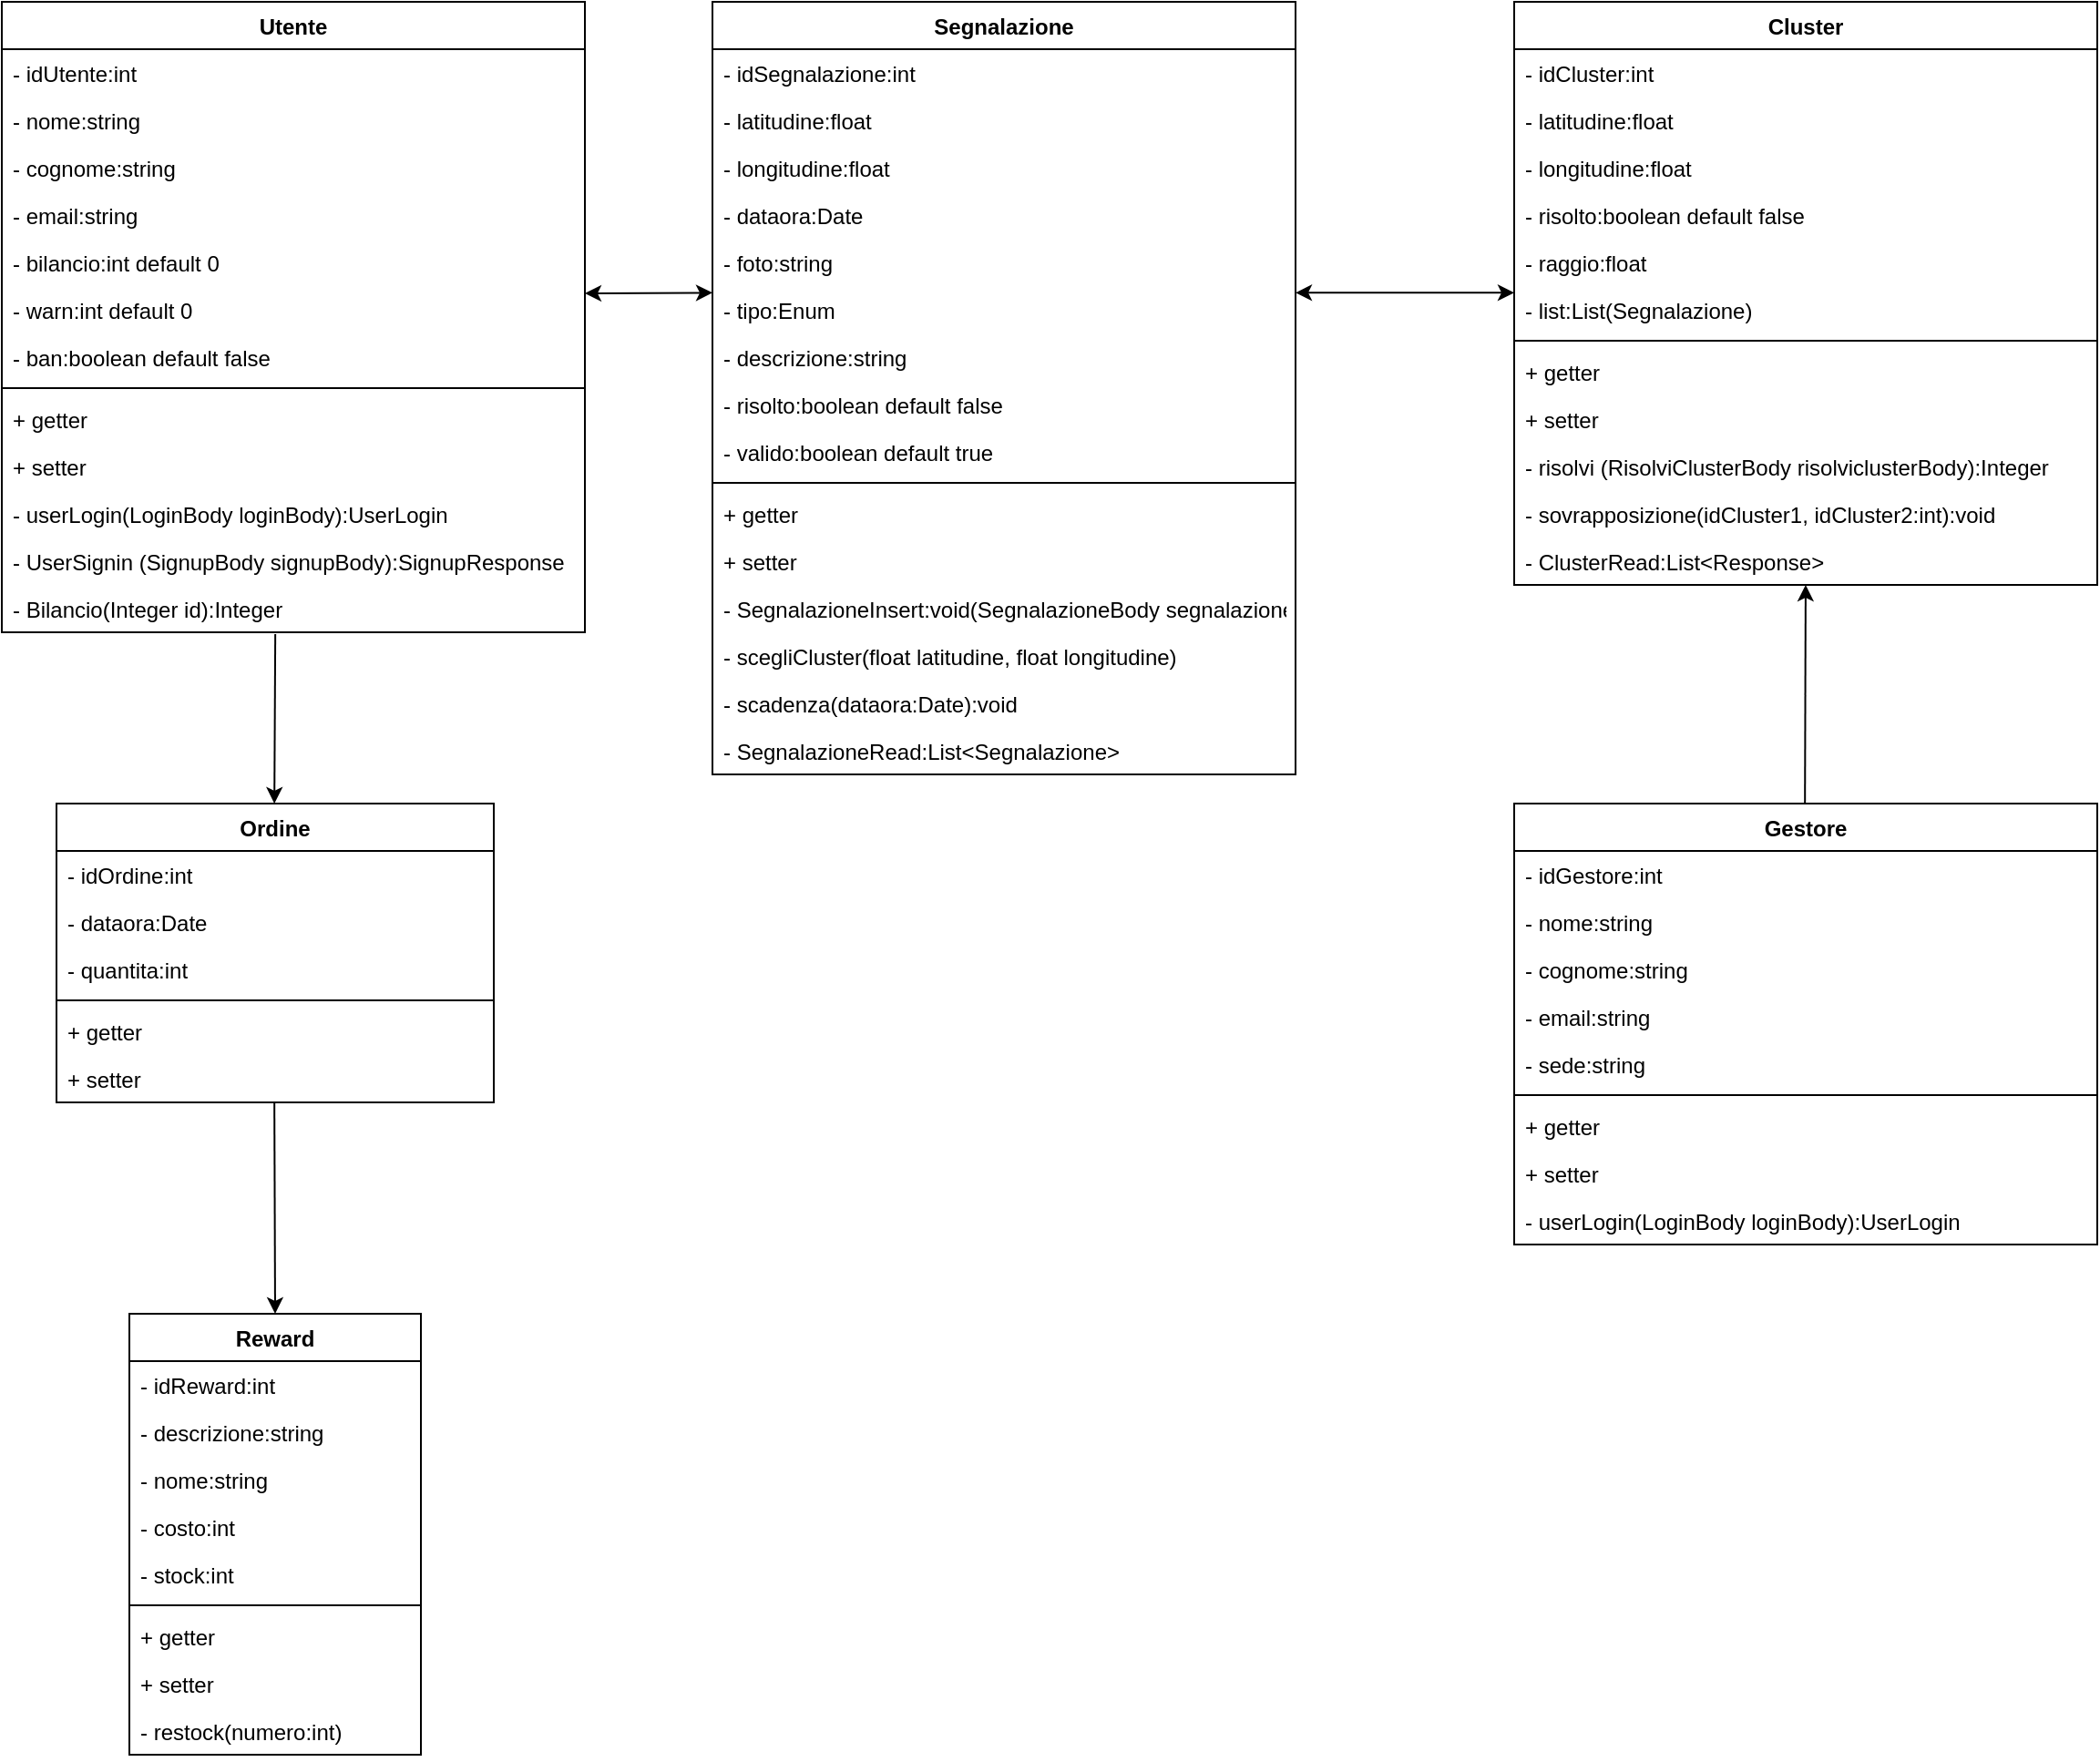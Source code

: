 <mxfile version="20.8.4" type="device"><diagram id="C5RBs43oDa-KdzZeNtuy" name="Page-1"><mxGraphModel dx="403" dy="398" grid="1" gridSize="10" guides="1" tooltips="1" connect="1" arrows="1" fold="1" page="1" pageScale="1" pageWidth="827" pageHeight="1169" math="0" shadow="0"><root><mxCell id="WIyWlLk6GJQsqaUBKTNV-0"/><mxCell id="WIyWlLk6GJQsqaUBKTNV-1" parent="WIyWlLk6GJQsqaUBKTNV-0"/><mxCell id="rt5q1emuIBhbBJHsC6m--30" value="Utente" style="swimlane;fontStyle=1;align=center;verticalAlign=top;childLayout=stackLayout;horizontal=1;startSize=26;horizontalStack=0;resizeParent=1;resizeParentMax=0;resizeLast=0;collapsible=1;marginBottom=0;" parent="WIyWlLk6GJQsqaUBKTNV-1" vertex="1"><mxGeometry x="10" y="80" width="320" height="346" as="geometry"/></mxCell><mxCell id="rt5q1emuIBhbBJHsC6m--31" value="- idUtente:int" style="text;strokeColor=none;fillColor=none;align=left;verticalAlign=top;spacingLeft=4;spacingRight=4;overflow=hidden;rotatable=0;points=[[0,0.5],[1,0.5]];portConstraint=eastwest;" parent="rt5q1emuIBhbBJHsC6m--30" vertex="1"><mxGeometry y="26" width="320" height="26" as="geometry"/></mxCell><mxCell id="rt5q1emuIBhbBJHsC6m--34" value="- nome:string" style="text;strokeColor=none;fillColor=none;align=left;verticalAlign=top;spacingLeft=4;spacingRight=4;overflow=hidden;rotatable=0;points=[[0,0.5],[1,0.5]];portConstraint=eastwest;" parent="rt5q1emuIBhbBJHsC6m--30" vertex="1"><mxGeometry y="52" width="320" height="26" as="geometry"/></mxCell><mxCell id="rt5q1emuIBhbBJHsC6m--35" value="- cognome:string" style="text;strokeColor=none;fillColor=none;align=left;verticalAlign=top;spacingLeft=4;spacingRight=4;overflow=hidden;rotatable=0;points=[[0,0.5],[1,0.5]];portConstraint=eastwest;" parent="rt5q1emuIBhbBJHsC6m--30" vertex="1"><mxGeometry y="78" width="320" height="26" as="geometry"/></mxCell><mxCell id="rt5q1emuIBhbBJHsC6m--36" value="- email:string" style="text;strokeColor=none;fillColor=none;align=left;verticalAlign=top;spacingLeft=4;spacingRight=4;overflow=hidden;rotatable=0;points=[[0,0.5],[1,0.5]];portConstraint=eastwest;" parent="rt5q1emuIBhbBJHsC6m--30" vertex="1"><mxGeometry y="104" width="320" height="26" as="geometry"/></mxCell><mxCell id="rt5q1emuIBhbBJHsC6m--38" value="- bilancio:int default 0" style="text;strokeColor=none;fillColor=none;align=left;verticalAlign=top;spacingLeft=4;spacingRight=4;overflow=hidden;rotatable=0;points=[[0,0.5],[1,0.5]];portConstraint=eastwest;" parent="rt5q1emuIBhbBJHsC6m--30" vertex="1"><mxGeometry y="130" width="320" height="26" as="geometry"/></mxCell><mxCell id="rt5q1emuIBhbBJHsC6m--37" value="- warn:int default 0" style="text;strokeColor=none;fillColor=none;align=left;verticalAlign=top;spacingLeft=4;spacingRight=4;overflow=hidden;rotatable=0;points=[[0,0.5],[1,0.5]];portConstraint=eastwest;" parent="rt5q1emuIBhbBJHsC6m--30" vertex="1"><mxGeometry y="156" width="320" height="26" as="geometry"/></mxCell><mxCell id="rt5q1emuIBhbBJHsC6m--39" value="- ban:boolean default false" style="text;strokeColor=none;fillColor=none;align=left;verticalAlign=top;spacingLeft=4;spacingRight=4;overflow=hidden;rotatable=0;points=[[0,0.5],[1,0.5]];portConstraint=eastwest;" parent="rt5q1emuIBhbBJHsC6m--30" vertex="1"><mxGeometry y="182" width="320" height="26" as="geometry"/></mxCell><mxCell id="rt5q1emuIBhbBJHsC6m--32" value="" style="line;strokeWidth=1;fillColor=none;align=left;verticalAlign=middle;spacingTop=-1;spacingLeft=3;spacingRight=3;rotatable=0;labelPosition=right;points=[];portConstraint=eastwest;strokeColor=inherit;" parent="rt5q1emuIBhbBJHsC6m--30" vertex="1"><mxGeometry y="208" width="320" height="8" as="geometry"/></mxCell><mxCell id="rt5q1emuIBhbBJHsC6m--33" value="+ getter" style="text;strokeColor=none;fillColor=none;align=left;verticalAlign=top;spacingLeft=4;spacingRight=4;overflow=hidden;rotatable=0;points=[[0,0.5],[1,0.5]];portConstraint=eastwest;" parent="rt5q1emuIBhbBJHsC6m--30" vertex="1"><mxGeometry y="216" width="320" height="26" as="geometry"/></mxCell><mxCell id="rt5q1emuIBhbBJHsC6m--40" value="+ setter&#10;" style="text;strokeColor=none;fillColor=none;align=left;verticalAlign=top;spacingLeft=4;spacingRight=4;overflow=hidden;rotatable=0;points=[[0,0.5],[1,0.5]];portConstraint=eastwest;" parent="rt5q1emuIBhbBJHsC6m--30" vertex="1"><mxGeometry y="242" width="320" height="26" as="geometry"/></mxCell><mxCell id="rt5q1emuIBhbBJHsC6m--41" value="- userLogin(LoginBody loginBody):UserLogin" style="text;strokeColor=none;fillColor=none;align=left;verticalAlign=top;spacingLeft=4;spacingRight=4;overflow=hidden;rotatable=0;points=[[0,0.5],[1,0.5]];portConstraint=eastwest;" parent="rt5q1emuIBhbBJHsC6m--30" vertex="1"><mxGeometry y="268" width="320" height="26" as="geometry"/></mxCell><mxCell id="rt5q1emuIBhbBJHsC6m--42" value="- UserSignin (SignupBody signupBody):SignupResponse" style="text;strokeColor=none;fillColor=none;align=left;verticalAlign=top;spacingLeft=4;spacingRight=4;overflow=hidden;rotatable=0;points=[[0,0.5],[1,0.5]];portConstraint=eastwest;" parent="rt5q1emuIBhbBJHsC6m--30" vertex="1"><mxGeometry y="294" width="320" height="26" as="geometry"/></mxCell><mxCell id="9zQUzdygY01YEy_1_ah1-3" value="- Bilancio(Integer id):Integer" style="text;strokeColor=none;fillColor=none;align=left;verticalAlign=top;spacingLeft=4;spacingRight=4;overflow=hidden;rotatable=0;points=[[0,0.5],[1,0.5]];portConstraint=eastwest;" vertex="1" parent="rt5q1emuIBhbBJHsC6m--30"><mxGeometry y="320" width="320" height="26" as="geometry"/></mxCell><mxCell id="rt5q1emuIBhbBJHsC6m--43" value="Segnalazione" style="swimlane;fontStyle=1;align=center;verticalAlign=top;childLayout=stackLayout;horizontal=1;startSize=26;horizontalStack=0;resizeParent=1;resizeParentMax=0;resizeLast=0;collapsible=1;marginBottom=0;" parent="WIyWlLk6GJQsqaUBKTNV-1" vertex="1"><mxGeometry x="400" y="80" width="320" height="424" as="geometry"/></mxCell><mxCell id="rt5q1emuIBhbBJHsC6m--44" value="- idSegnalazione:int" style="text;strokeColor=none;fillColor=none;align=left;verticalAlign=top;spacingLeft=4;spacingRight=4;overflow=hidden;rotatable=0;points=[[0,0.5],[1,0.5]];portConstraint=eastwest;" parent="rt5q1emuIBhbBJHsC6m--43" vertex="1"><mxGeometry y="26" width="320" height="26" as="geometry"/></mxCell><mxCell id="rt5q1emuIBhbBJHsC6m--54" value="- latitudine:float" style="text;strokeColor=none;fillColor=none;align=left;verticalAlign=top;spacingLeft=4;spacingRight=4;overflow=hidden;rotatable=0;points=[[0,0.5],[1,0.5]];portConstraint=eastwest;" parent="rt5q1emuIBhbBJHsC6m--43" vertex="1"><mxGeometry y="52" width="320" height="26" as="geometry"/></mxCell><mxCell id="9zQUzdygY01YEy_1_ah1-0" value="- longitudine:float" style="text;strokeColor=none;fillColor=none;align=left;verticalAlign=top;spacingLeft=4;spacingRight=4;overflow=hidden;rotatable=0;points=[[0,0.5],[1,0.5]];portConstraint=eastwest;" vertex="1" parent="rt5q1emuIBhbBJHsC6m--43"><mxGeometry y="78" width="320" height="26" as="geometry"/></mxCell><mxCell id="rt5q1emuIBhbBJHsC6m--57" value="- dataora:Date" style="text;strokeColor=none;fillColor=none;align=left;verticalAlign=top;spacingLeft=4;spacingRight=4;overflow=hidden;rotatable=0;points=[[0,0.5],[1,0.5]];portConstraint=eastwest;" parent="rt5q1emuIBhbBJHsC6m--43" vertex="1"><mxGeometry y="104" width="320" height="26" as="geometry"/></mxCell><mxCell id="rt5q1emuIBhbBJHsC6m--53" value="- foto:string" style="text;strokeColor=none;fillColor=none;align=left;verticalAlign=top;spacingLeft=4;spacingRight=4;overflow=hidden;rotatable=0;points=[[0,0.5],[1,0.5]];portConstraint=eastwest;" parent="rt5q1emuIBhbBJHsC6m--43" vertex="1"><mxGeometry y="130" width="320" height="26" as="geometry"/></mxCell><mxCell id="rt5q1emuIBhbBJHsC6m--56" value="- tipo:Enum" style="text;strokeColor=none;fillColor=none;align=left;verticalAlign=top;spacingLeft=4;spacingRight=4;overflow=hidden;rotatable=0;points=[[0,0.5],[1,0.5]];portConstraint=eastwest;" parent="rt5q1emuIBhbBJHsC6m--43" vertex="1"><mxGeometry y="156" width="320" height="26" as="geometry"/></mxCell><mxCell id="rt5q1emuIBhbBJHsC6m--55" value="- descrizione:string" style="text;strokeColor=none;fillColor=none;align=left;verticalAlign=top;spacingLeft=4;spacingRight=4;overflow=hidden;rotatable=0;points=[[0,0.5],[1,0.5]];portConstraint=eastwest;" parent="rt5q1emuIBhbBJHsC6m--43" vertex="1"><mxGeometry y="182" width="320" height="26" as="geometry"/></mxCell><mxCell id="rt5q1emuIBhbBJHsC6m--496" value="- risolto:boolean default false" style="text;strokeColor=none;fillColor=none;align=left;verticalAlign=top;spacingLeft=4;spacingRight=4;overflow=hidden;rotatable=0;points=[[0,0.5],[1,0.5]];portConstraint=eastwest;" parent="rt5q1emuIBhbBJHsC6m--43" vertex="1"><mxGeometry y="208" width="320" height="26" as="geometry"/></mxCell><mxCell id="rt5q1emuIBhbBJHsC6m--499" value="- valido:boolean default true" style="text;strokeColor=none;fillColor=none;align=left;verticalAlign=top;spacingLeft=4;spacingRight=4;overflow=hidden;rotatable=0;points=[[0,0.5],[1,0.5]];portConstraint=eastwest;" parent="rt5q1emuIBhbBJHsC6m--43" vertex="1"><mxGeometry y="234" width="320" height="26" as="geometry"/></mxCell><mxCell id="rt5q1emuIBhbBJHsC6m--45" value="" style="line;strokeWidth=1;fillColor=none;align=left;verticalAlign=middle;spacingTop=-1;spacingLeft=3;spacingRight=3;rotatable=0;labelPosition=right;points=[];portConstraint=eastwest;strokeColor=inherit;" parent="rt5q1emuIBhbBJHsC6m--43" vertex="1"><mxGeometry y="260" width="320" height="8" as="geometry"/></mxCell><mxCell id="rt5q1emuIBhbBJHsC6m--46" value="+ getter" style="text;strokeColor=none;fillColor=none;align=left;verticalAlign=top;spacingLeft=4;spacingRight=4;overflow=hidden;rotatable=0;points=[[0,0.5],[1,0.5]];portConstraint=eastwest;" parent="rt5q1emuIBhbBJHsC6m--43" vertex="1"><mxGeometry y="268" width="320" height="26" as="geometry"/></mxCell><mxCell id="rt5q1emuIBhbBJHsC6m--61" value="+ setter" style="text;strokeColor=none;fillColor=none;align=left;verticalAlign=top;spacingLeft=4;spacingRight=4;overflow=hidden;rotatable=0;points=[[0,0.5],[1,0.5]];portConstraint=eastwest;" parent="rt5q1emuIBhbBJHsC6m--43" vertex="1"><mxGeometry y="294" width="320" height="26" as="geometry"/></mxCell><mxCell id="rt5q1emuIBhbBJHsC6m--62" value="- SegnalazioneInsert:void(SegnalazioneBody segnalazionebody)" style="text;strokeColor=none;fillColor=none;align=left;verticalAlign=top;spacingLeft=4;spacingRight=4;overflow=hidden;rotatable=0;points=[[0,0.5],[1,0.5]];portConstraint=eastwest;" parent="rt5q1emuIBhbBJHsC6m--43" vertex="1"><mxGeometry y="320" width="320" height="26" as="geometry"/></mxCell><mxCell id="rt5q1emuIBhbBJHsC6m--64" value="- scegliCluster(float latitudine, float longitudine)" style="text;strokeColor=none;fillColor=none;align=left;verticalAlign=top;spacingLeft=4;spacingRight=4;overflow=hidden;rotatable=0;points=[[0,0.5],[1,0.5]];portConstraint=eastwest;" parent="rt5q1emuIBhbBJHsC6m--43" vertex="1"><mxGeometry y="346" width="320" height="26" as="geometry"/></mxCell><mxCell id="rt5q1emuIBhbBJHsC6m--65" value="- scadenza(dataora:Date):void" style="text;strokeColor=none;fillColor=none;align=left;verticalAlign=top;spacingLeft=4;spacingRight=4;overflow=hidden;rotatable=0;points=[[0,0.5],[1,0.5]];portConstraint=eastwest;" parent="rt5q1emuIBhbBJHsC6m--43" vertex="1"><mxGeometry y="372" width="320" height="26" as="geometry"/></mxCell><mxCell id="9zQUzdygY01YEy_1_ah1-2" value="- SegnalazioneRead:List&lt;Segnalazione&gt;" style="text;strokeColor=none;fillColor=none;align=left;verticalAlign=top;spacingLeft=4;spacingRight=4;overflow=hidden;rotatable=0;points=[[0,0.5],[1,0.5]];portConstraint=eastwest;" vertex="1" parent="rt5q1emuIBhbBJHsC6m--43"><mxGeometry y="398" width="320" height="26" as="geometry"/></mxCell><mxCell id="rt5q1emuIBhbBJHsC6m--449" value="Cluster" style="swimlane;fontStyle=1;align=center;verticalAlign=top;childLayout=stackLayout;horizontal=1;startSize=26;horizontalStack=0;resizeParent=1;resizeParentMax=0;resizeLast=0;collapsible=1;marginBottom=0;" parent="WIyWlLk6GJQsqaUBKTNV-1" vertex="1"><mxGeometry x="840" y="80" width="320" height="320" as="geometry"/></mxCell><mxCell id="rt5q1emuIBhbBJHsC6m--450" value="- idCluster:int" style="text;strokeColor=none;fillColor=none;align=left;verticalAlign=top;spacingLeft=4;spacingRight=4;overflow=hidden;rotatable=0;points=[[0,0.5],[1,0.5]];portConstraint=eastwest;" parent="rt5q1emuIBhbBJHsC6m--449" vertex="1"><mxGeometry y="26" width="320" height="26" as="geometry"/></mxCell><mxCell id="rt5q1emuIBhbBJHsC6m--453" value="- latitudine:float" style="text;strokeColor=none;fillColor=none;align=left;verticalAlign=top;spacingLeft=4;spacingRight=4;overflow=hidden;rotatable=0;points=[[0,0.5],[1,0.5]];portConstraint=eastwest;" parent="rt5q1emuIBhbBJHsC6m--449" vertex="1"><mxGeometry y="52" width="320" height="26" as="geometry"/></mxCell><mxCell id="9zQUzdygY01YEy_1_ah1-1" value="- longitudine:float" style="text;strokeColor=none;fillColor=none;align=left;verticalAlign=top;spacingLeft=4;spacingRight=4;overflow=hidden;rotatable=0;points=[[0,0.5],[1,0.5]];portConstraint=eastwest;" vertex="1" parent="rt5q1emuIBhbBJHsC6m--449"><mxGeometry y="78" width="320" height="26" as="geometry"/></mxCell><mxCell id="rt5q1emuIBhbBJHsC6m--454" value="- risolto:boolean default false" style="text;strokeColor=none;fillColor=none;align=left;verticalAlign=top;spacingLeft=4;spacingRight=4;overflow=hidden;rotatable=0;points=[[0,0.5],[1,0.5]];portConstraint=eastwest;" parent="rt5q1emuIBhbBJHsC6m--449" vertex="1"><mxGeometry y="104" width="320" height="26" as="geometry"/></mxCell><mxCell id="rt5q1emuIBhbBJHsC6m--455" value="- raggio:float" style="text;strokeColor=none;fillColor=none;align=left;verticalAlign=top;spacingLeft=4;spacingRight=4;overflow=hidden;rotatable=0;points=[[0,0.5],[1,0.5]];portConstraint=eastwest;" parent="rt5q1emuIBhbBJHsC6m--449" vertex="1"><mxGeometry y="130" width="320" height="26" as="geometry"/></mxCell><mxCell id="rt5q1emuIBhbBJHsC6m--460" value="- list:List(Segnalazione)" style="text;strokeColor=none;fillColor=none;align=left;verticalAlign=top;spacingLeft=4;spacingRight=4;overflow=hidden;rotatable=0;points=[[0,0.5],[1,0.5]];portConstraint=eastwest;" parent="rt5q1emuIBhbBJHsC6m--449" vertex="1"><mxGeometry y="156" width="320" height="26" as="geometry"/></mxCell><mxCell id="rt5q1emuIBhbBJHsC6m--451" value="" style="line;strokeWidth=1;fillColor=none;align=left;verticalAlign=middle;spacingTop=-1;spacingLeft=3;spacingRight=3;rotatable=0;labelPosition=right;points=[];portConstraint=eastwest;strokeColor=inherit;" parent="rt5q1emuIBhbBJHsC6m--449" vertex="1"><mxGeometry y="182" width="320" height="8" as="geometry"/></mxCell><mxCell id="rt5q1emuIBhbBJHsC6m--452" value="+ getter" style="text;strokeColor=none;fillColor=none;align=left;verticalAlign=top;spacingLeft=4;spacingRight=4;overflow=hidden;rotatable=0;points=[[0,0.5],[1,0.5]];portConstraint=eastwest;" parent="rt5q1emuIBhbBJHsC6m--449" vertex="1"><mxGeometry y="190" width="320" height="26" as="geometry"/></mxCell><mxCell id="rt5q1emuIBhbBJHsC6m--457" value="+ setter" style="text;strokeColor=none;fillColor=none;align=left;verticalAlign=top;spacingLeft=4;spacingRight=4;overflow=hidden;rotatable=0;points=[[0,0.5],[1,0.5]];portConstraint=eastwest;" parent="rt5q1emuIBhbBJHsC6m--449" vertex="1"><mxGeometry y="216" width="320" height="26" as="geometry"/></mxCell><mxCell id="rt5q1emuIBhbBJHsC6m--461" value="- risolvi (RisolviClusterBody risolviclusterBody):Integer " style="text;strokeColor=none;fillColor=none;align=left;verticalAlign=top;spacingLeft=4;spacingRight=4;overflow=hidden;rotatable=0;points=[[0,0.5],[1,0.5]];portConstraint=eastwest;" parent="rt5q1emuIBhbBJHsC6m--449" vertex="1"><mxGeometry y="242" width="320" height="26" as="geometry"/></mxCell><mxCell id="rt5q1emuIBhbBJHsC6m--458" value="- sovrapposizione(idCluster1, idCluster2:int):void" style="text;strokeColor=none;fillColor=none;align=left;verticalAlign=top;spacingLeft=4;spacingRight=4;overflow=hidden;rotatable=0;points=[[0,0.5],[1,0.5]];portConstraint=eastwest;" parent="rt5q1emuIBhbBJHsC6m--449" vertex="1"><mxGeometry y="268" width="320" height="26" as="geometry"/></mxCell><mxCell id="rt5q1emuIBhbBJHsC6m--459" value="- ClusterRead:List&lt;Response&gt; " style="text;strokeColor=none;fillColor=none;align=left;verticalAlign=top;spacingLeft=4;spacingRight=4;overflow=hidden;rotatable=0;points=[[0,0.5],[1,0.5]];portConstraint=eastwest;" parent="rt5q1emuIBhbBJHsC6m--449" vertex="1"><mxGeometry y="294" width="320" height="26" as="geometry"/></mxCell><mxCell id="rt5q1emuIBhbBJHsC6m--462" value="Gestore" style="swimlane;fontStyle=1;align=center;verticalAlign=top;childLayout=stackLayout;horizontal=1;startSize=26;horizontalStack=0;resizeParent=1;resizeParentMax=0;resizeLast=0;collapsible=1;marginBottom=0;" parent="WIyWlLk6GJQsqaUBKTNV-1" vertex="1"><mxGeometry x="840" y="520" width="320" height="242" as="geometry"/></mxCell><mxCell id="rt5q1emuIBhbBJHsC6m--463" value="- idGestore:int" style="text;strokeColor=none;fillColor=none;align=left;verticalAlign=top;spacingLeft=4;spacingRight=4;overflow=hidden;rotatable=0;points=[[0,0.5],[1,0.5]];portConstraint=eastwest;" parent="rt5q1emuIBhbBJHsC6m--462" vertex="1"><mxGeometry y="26" width="320" height="26" as="geometry"/></mxCell><mxCell id="rt5q1emuIBhbBJHsC6m--466" value="- nome:string" style="text;strokeColor=none;fillColor=none;align=left;verticalAlign=top;spacingLeft=4;spacingRight=4;overflow=hidden;rotatable=0;points=[[0,0.5],[1,0.5]];portConstraint=eastwest;" parent="rt5q1emuIBhbBJHsC6m--462" vertex="1"><mxGeometry y="52" width="320" height="26" as="geometry"/></mxCell><mxCell id="rt5q1emuIBhbBJHsC6m--467" value="- cognome:string" style="text;strokeColor=none;fillColor=none;align=left;verticalAlign=top;spacingLeft=4;spacingRight=4;overflow=hidden;rotatable=0;points=[[0,0.5],[1,0.5]];portConstraint=eastwest;" parent="rt5q1emuIBhbBJHsC6m--462" vertex="1"><mxGeometry y="78" width="320" height="26" as="geometry"/></mxCell><mxCell id="rt5q1emuIBhbBJHsC6m--468" value="- email:string" style="text;strokeColor=none;fillColor=none;align=left;verticalAlign=top;spacingLeft=4;spacingRight=4;overflow=hidden;rotatable=0;points=[[0,0.5],[1,0.5]];portConstraint=eastwest;" parent="rt5q1emuIBhbBJHsC6m--462" vertex="1"><mxGeometry y="104" width="320" height="26" as="geometry"/></mxCell><mxCell id="rt5q1emuIBhbBJHsC6m--469" value="- sede:string" style="text;strokeColor=none;fillColor=none;align=left;verticalAlign=top;spacingLeft=4;spacingRight=4;overflow=hidden;rotatable=0;points=[[0,0.5],[1,0.5]];portConstraint=eastwest;" parent="rt5q1emuIBhbBJHsC6m--462" vertex="1"><mxGeometry y="130" width="320" height="26" as="geometry"/></mxCell><mxCell id="rt5q1emuIBhbBJHsC6m--464" value="" style="line;strokeWidth=1;fillColor=none;align=left;verticalAlign=middle;spacingTop=-1;spacingLeft=3;spacingRight=3;rotatable=0;labelPosition=right;points=[];portConstraint=eastwest;strokeColor=inherit;" parent="rt5q1emuIBhbBJHsC6m--462" vertex="1"><mxGeometry y="156" width="320" height="8" as="geometry"/></mxCell><mxCell id="rt5q1emuIBhbBJHsC6m--465" value="+ getter" style="text;strokeColor=none;fillColor=none;align=left;verticalAlign=top;spacingLeft=4;spacingRight=4;overflow=hidden;rotatable=0;points=[[0,0.5],[1,0.5]];portConstraint=eastwest;" parent="rt5q1emuIBhbBJHsC6m--462" vertex="1"><mxGeometry y="164" width="320" height="26" as="geometry"/></mxCell><mxCell id="rt5q1emuIBhbBJHsC6m--470" value="+ setter" style="text;strokeColor=none;fillColor=none;align=left;verticalAlign=top;spacingLeft=4;spacingRight=4;overflow=hidden;rotatable=0;points=[[0,0.5],[1,0.5]];portConstraint=eastwest;" parent="rt5q1emuIBhbBJHsC6m--462" vertex="1"><mxGeometry y="190" width="320" height="26" as="geometry"/></mxCell><mxCell id="rt5q1emuIBhbBJHsC6m--471" value="- userLogin(LoginBody loginBody):UserLogin" style="text;strokeColor=none;fillColor=none;align=left;verticalAlign=top;spacingLeft=4;spacingRight=4;overflow=hidden;rotatable=0;points=[[0,0.5],[1,0.5]];portConstraint=eastwest;" parent="rt5q1emuIBhbBJHsC6m--462" vertex="1"><mxGeometry y="216" width="320" height="26" as="geometry"/></mxCell><mxCell id="rt5q1emuIBhbBJHsC6m--472" value="Ordine" style="swimlane;fontStyle=1;align=center;verticalAlign=top;childLayout=stackLayout;horizontal=1;startSize=26;horizontalStack=0;resizeParent=1;resizeParentMax=0;resizeLast=0;collapsible=1;marginBottom=0;" parent="WIyWlLk6GJQsqaUBKTNV-1" vertex="1"><mxGeometry x="40" y="520" width="240" height="164" as="geometry"/></mxCell><mxCell id="rt5q1emuIBhbBJHsC6m--476" value="- idOrdine:int" style="text;strokeColor=none;fillColor=none;align=left;verticalAlign=top;spacingLeft=4;spacingRight=4;overflow=hidden;rotatable=0;points=[[0,0.5],[1,0.5]];portConstraint=eastwest;" parent="rt5q1emuIBhbBJHsC6m--472" vertex="1"><mxGeometry y="26" width="240" height="26" as="geometry"/></mxCell><mxCell id="rt5q1emuIBhbBJHsC6m--479" value="- dataora:Date" style="text;strokeColor=none;fillColor=none;align=left;verticalAlign=top;spacingLeft=4;spacingRight=4;overflow=hidden;rotatable=0;points=[[0,0.5],[1,0.5]];portConstraint=eastwest;" parent="rt5q1emuIBhbBJHsC6m--472" vertex="1"><mxGeometry y="52" width="240" height="26" as="geometry"/></mxCell><mxCell id="rt5q1emuIBhbBJHsC6m--504" value="- quantita:int" style="text;strokeColor=none;fillColor=none;align=left;verticalAlign=top;spacingLeft=4;spacingRight=4;overflow=hidden;rotatable=0;points=[[0,0.5],[1,0.5]];portConstraint=eastwest;" parent="rt5q1emuIBhbBJHsC6m--472" vertex="1"><mxGeometry y="78" width="240" height="26" as="geometry"/></mxCell><mxCell id="rt5q1emuIBhbBJHsC6m--474" value="" style="line;strokeWidth=1;fillColor=none;align=left;verticalAlign=middle;spacingTop=-1;spacingLeft=3;spacingRight=3;rotatable=0;labelPosition=right;points=[];portConstraint=eastwest;strokeColor=inherit;" parent="rt5q1emuIBhbBJHsC6m--472" vertex="1"><mxGeometry y="104" width="240" height="8" as="geometry"/></mxCell><mxCell id="rt5q1emuIBhbBJHsC6m--475" value="+ getter" style="text;strokeColor=none;fillColor=none;align=left;verticalAlign=top;spacingLeft=4;spacingRight=4;overflow=hidden;rotatable=0;points=[[0,0.5],[1,0.5]];portConstraint=eastwest;" parent="rt5q1emuIBhbBJHsC6m--472" vertex="1"><mxGeometry y="112" width="240" height="26" as="geometry"/></mxCell><mxCell id="rt5q1emuIBhbBJHsC6m--480" value="+ setter" style="text;strokeColor=none;fillColor=none;align=left;verticalAlign=top;spacingLeft=4;spacingRight=4;overflow=hidden;rotatable=0;points=[[0,0.5],[1,0.5]];portConstraint=eastwest;" parent="rt5q1emuIBhbBJHsC6m--472" vertex="1"><mxGeometry y="138" width="240" height="26" as="geometry"/></mxCell><mxCell id="rt5q1emuIBhbBJHsC6m--483" value="Reward" style="swimlane;fontStyle=1;align=center;verticalAlign=top;childLayout=stackLayout;horizontal=1;startSize=26;horizontalStack=0;resizeParent=1;resizeParentMax=0;resizeLast=0;collapsible=1;marginBottom=0;" parent="WIyWlLk6GJQsqaUBKTNV-1" vertex="1"><mxGeometry x="80" y="800" width="160" height="242" as="geometry"/></mxCell><mxCell id="rt5q1emuIBhbBJHsC6m--484" value="- idReward:int" style="text;strokeColor=none;fillColor=none;align=left;verticalAlign=top;spacingLeft=4;spacingRight=4;overflow=hidden;rotatable=0;points=[[0,0.5],[1,0.5]];portConstraint=eastwest;" parent="rt5q1emuIBhbBJHsC6m--483" vertex="1"><mxGeometry y="26" width="160" height="26" as="geometry"/></mxCell><mxCell id="rt5q1emuIBhbBJHsC6m--487" value="- descrizione:string" style="text;strokeColor=none;fillColor=none;align=left;verticalAlign=top;spacingLeft=4;spacingRight=4;overflow=hidden;rotatable=0;points=[[0,0.5],[1,0.5]];portConstraint=eastwest;" parent="rt5q1emuIBhbBJHsC6m--483" vertex="1"><mxGeometry y="52" width="160" height="26" as="geometry"/></mxCell><mxCell id="rt5q1emuIBhbBJHsC6m--488" value="- nome:string" style="text;strokeColor=none;fillColor=none;align=left;verticalAlign=top;spacingLeft=4;spacingRight=4;overflow=hidden;rotatable=0;points=[[0,0.5],[1,0.5]];portConstraint=eastwest;" parent="rt5q1emuIBhbBJHsC6m--483" vertex="1"><mxGeometry y="78" width="160" height="26" as="geometry"/></mxCell><mxCell id="rt5q1emuIBhbBJHsC6m--489" value="- costo:int" style="text;strokeColor=none;fillColor=none;align=left;verticalAlign=top;spacingLeft=4;spacingRight=4;overflow=hidden;rotatable=0;points=[[0,0.5],[1,0.5]];portConstraint=eastwest;" parent="rt5q1emuIBhbBJHsC6m--483" vertex="1"><mxGeometry y="104" width="160" height="26" as="geometry"/></mxCell><mxCell id="rt5q1emuIBhbBJHsC6m--491" value="- stock:int" style="text;strokeColor=none;fillColor=none;align=left;verticalAlign=top;spacingLeft=4;spacingRight=4;overflow=hidden;rotatable=0;points=[[0,0.5],[1,0.5]];portConstraint=eastwest;" parent="rt5q1emuIBhbBJHsC6m--483" vertex="1"><mxGeometry y="130" width="160" height="26" as="geometry"/></mxCell><mxCell id="rt5q1emuIBhbBJHsC6m--485" value="" style="line;strokeWidth=1;fillColor=none;align=left;verticalAlign=middle;spacingTop=-1;spacingLeft=3;spacingRight=3;rotatable=0;labelPosition=right;points=[];portConstraint=eastwest;strokeColor=inherit;" parent="rt5q1emuIBhbBJHsC6m--483" vertex="1"><mxGeometry y="156" width="160" height="8" as="geometry"/></mxCell><mxCell id="rt5q1emuIBhbBJHsC6m--486" value="+ getter" style="text;strokeColor=none;fillColor=none;align=left;verticalAlign=top;spacingLeft=4;spacingRight=4;overflow=hidden;rotatable=0;points=[[0,0.5],[1,0.5]];portConstraint=eastwest;" parent="rt5q1emuIBhbBJHsC6m--483" vertex="1"><mxGeometry y="164" width="160" height="26" as="geometry"/></mxCell><mxCell id="rt5q1emuIBhbBJHsC6m--492" value="+ setter" style="text;strokeColor=none;fillColor=none;align=left;verticalAlign=top;spacingLeft=4;spacingRight=4;overflow=hidden;rotatable=0;points=[[0,0.5],[1,0.5]];portConstraint=eastwest;" parent="rt5q1emuIBhbBJHsC6m--483" vertex="1"><mxGeometry y="190" width="160" height="26" as="geometry"/></mxCell><mxCell id="rt5q1emuIBhbBJHsC6m--502" value="- restock(numero:int)" style="text;strokeColor=none;fillColor=none;align=left;verticalAlign=top;spacingLeft=4;spacingRight=4;overflow=hidden;rotatable=0;points=[[0,0.5],[1,0.5]];portConstraint=eastwest;" parent="rt5q1emuIBhbBJHsC6m--483" vertex="1"><mxGeometry y="216" width="160" height="26" as="geometry"/></mxCell><mxCell id="rt5q1emuIBhbBJHsC6m--493" value="" style="endArrow=classic;startArrow=classic;html=1;rounded=0;" parent="WIyWlLk6GJQsqaUBKTNV-1" edge="1"><mxGeometry width="50" height="50" relative="1" as="geometry"><mxPoint x="330" y="240" as="sourcePoint"/><mxPoint x="400" y="239.66" as="targetPoint"/></mxGeometry></mxCell><mxCell id="rt5q1emuIBhbBJHsC6m--494" value="" style="endArrow=classic;startArrow=classic;html=1;rounded=0;" parent="WIyWlLk6GJQsqaUBKTNV-1" edge="1"><mxGeometry width="50" height="50" relative="1" as="geometry"><mxPoint x="720" y="239.66" as="sourcePoint"/><mxPoint x="840" y="239.66" as="targetPoint"/></mxGeometry></mxCell><mxCell id="rt5q1emuIBhbBJHsC6m--495" value="" style="endArrow=classic;html=1;rounded=0;" parent="WIyWlLk6GJQsqaUBKTNV-1" target="rt5q1emuIBhbBJHsC6m--459" edge="1"><mxGeometry width="50" height="50" relative="1" as="geometry"><mxPoint x="999.58" y="520" as="sourcePoint"/><mxPoint x="1000" y="425.844" as="targetPoint"/></mxGeometry></mxCell><mxCell id="rt5q1emuIBhbBJHsC6m--505" value="" style="endArrow=classic;html=1;rounded=0;exitX=0.469;exitY=1.038;exitDx=0;exitDy=0;exitPerimeter=0;" parent="WIyWlLk6GJQsqaUBKTNV-1" edge="1" source="9zQUzdygY01YEy_1_ah1-3"><mxGeometry width="50" height="50" relative="1" as="geometry"><mxPoint x="160" y="430" as="sourcePoint"/><mxPoint x="159.58" y="520" as="targetPoint"/></mxGeometry></mxCell><mxCell id="rt5q1emuIBhbBJHsC6m--510" value="" style="endArrow=classic;html=1;rounded=0;entryX=0.5;entryY=0;entryDx=0;entryDy=0;" parent="WIyWlLk6GJQsqaUBKTNV-1" target="rt5q1emuIBhbBJHsC6m--483" edge="1"><mxGeometry width="50" height="50" relative="1" as="geometry"><mxPoint x="159.58" y="684" as="sourcePoint"/><mxPoint x="159.58" y="794" as="targetPoint"/></mxGeometry></mxCell></root></mxGraphModel></diagram></mxfile>